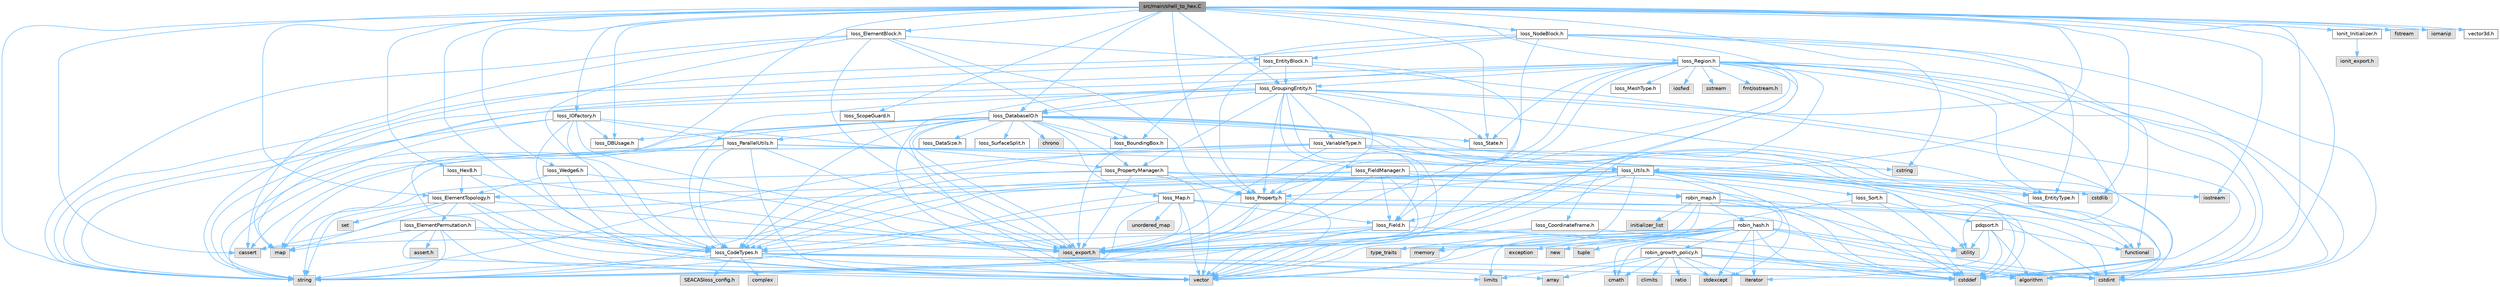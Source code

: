 digraph "src/main/shell_to_hex.C"
{
 // INTERACTIVE_SVG=YES
 // LATEX_PDF_SIZE
  bgcolor="transparent";
  edge [fontname=Helvetica,fontsize=10,labelfontname=Helvetica,labelfontsize=10];
  node [fontname=Helvetica,fontsize=10,shape=box,height=0.2,width=0.4];
  Node1 [id="Node000001",label="src/main/shell_to_hex.C",height=0.2,width=0.4,color="gray40", fillcolor="grey60", style="filled", fontcolor="black",tooltip=" "];
  Node1 -> Node2 [id="edge1_Node000001_Node000002",color="steelblue1",style="solid",tooltip=" "];
  Node2 [id="Node000002",label="Ioss_CodeTypes.h",height=0.2,width=0.4,color="grey40", fillcolor="white", style="filled",URL="$Ioss__CodeTypes_8h.html",tooltip=" "];
  Node2 -> Node3 [id="edge2_Node000002_Node000003",color="steelblue1",style="solid",tooltip=" "];
  Node3 [id="Node000003",label="array",height=0.2,width=0.4,color="grey60", fillcolor="#E0E0E0", style="filled",tooltip=" "];
  Node2 -> Node4 [id="edge3_Node000002_Node000004",color="steelblue1",style="solid",tooltip=" "];
  Node4 [id="Node000004",label="cstddef",height=0.2,width=0.4,color="grey60", fillcolor="#E0E0E0", style="filled",tooltip=" "];
  Node2 -> Node5 [id="edge4_Node000002_Node000005",color="steelblue1",style="solid",tooltip=" "];
  Node5 [id="Node000005",label="cstdint",height=0.2,width=0.4,color="grey60", fillcolor="#E0E0E0", style="filled",tooltip=" "];
  Node2 -> Node6 [id="edge5_Node000002_Node000006",color="steelblue1",style="solid",tooltip=" "];
  Node6 [id="Node000006",label="string",height=0.2,width=0.4,color="grey60", fillcolor="#E0E0E0", style="filled",tooltip=" "];
  Node2 -> Node7 [id="edge6_Node000002_Node000007",color="steelblue1",style="solid",tooltip=" "];
  Node7 [id="Node000007",label="vector",height=0.2,width=0.4,color="grey60", fillcolor="#E0E0E0", style="filled",tooltip=" "];
  Node2 -> Node8 [id="edge7_Node000002_Node000008",color="steelblue1",style="solid",tooltip=" "];
  Node8 [id="Node000008",label="SEACASIoss_config.h",height=0.2,width=0.4,color="grey60", fillcolor="#E0E0E0", style="filled",tooltip=" "];
  Node2 -> Node9 [id="edge8_Node000002_Node000009",color="steelblue1",style="solid",tooltip=" "];
  Node9 [id="Node000009",label="complex",height=0.2,width=0.4,color="grey60", fillcolor="#E0E0E0", style="filled",tooltip=" "];
  Node1 -> Node10 [id="edge9_Node000001_Node000010",color="steelblue1",style="solid",tooltip=" "];
  Node10 [id="Node000010",label="Ionit_Initializer.h",height=0.2,width=0.4,color="grey40", fillcolor="white", style="filled",URL="$Ionit__Initializer_8h.html",tooltip=" "];
  Node10 -> Node11 [id="edge10_Node000010_Node000011",color="steelblue1",style="solid",tooltip=" "];
  Node11 [id="Node000011",label="ionit_export.h",height=0.2,width=0.4,color="grey60", fillcolor="#E0E0E0", style="filled",tooltip=" "];
  Node1 -> Node12 [id="edge11_Node000001_Node000012",color="steelblue1",style="solid",tooltip=" "];
  Node12 [id="Node000012",label="Ioss_Hex8.h",height=0.2,width=0.4,color="grey40", fillcolor="white", style="filled",URL="$Ioss__Hex8_8h.html",tooltip=" "];
  Node12 -> Node13 [id="edge12_Node000012_Node000013",color="steelblue1",style="solid",tooltip=" "];
  Node13 [id="Node000013",label="ioss_export.h",height=0.2,width=0.4,color="grey60", fillcolor="#E0E0E0", style="filled",tooltip=" "];
  Node12 -> Node2 [id="edge13_Node000012_Node000002",color="steelblue1",style="solid",tooltip=" "];
  Node12 -> Node14 [id="edge14_Node000012_Node000014",color="steelblue1",style="solid",tooltip=" "];
  Node14 [id="Node000014",label="Ioss_ElementTopology.h",height=0.2,width=0.4,color="grey40", fillcolor="white", style="filled",URL="$Ioss__ElementTopology_8h.html",tooltip=" "];
  Node14 -> Node13 [id="edge15_Node000014_Node000013",color="steelblue1",style="solid",tooltip=" "];
  Node14 -> Node2 [id="edge16_Node000014_Node000002",color="steelblue1",style="solid",tooltip=" "];
  Node14 -> Node15 [id="edge17_Node000014_Node000015",color="steelblue1",style="solid",tooltip=" "];
  Node15 [id="Node000015",label="Ioss_ElementPermutation.h",height=0.2,width=0.4,color="grey40", fillcolor="white", style="filled",URL="$Ioss__ElementPermutation_8h.html",tooltip=" "];
  Node15 -> Node13 [id="edge18_Node000015_Node000013",color="steelblue1",style="solid",tooltip=" "];
  Node15 -> Node2 [id="edge19_Node000015_Node000002",color="steelblue1",style="solid",tooltip=" "];
  Node15 -> Node16 [id="edge20_Node000015_Node000016",color="steelblue1",style="solid",tooltip=" "];
  Node16 [id="Node000016",label="assert.h",height=0.2,width=0.4,color="grey60", fillcolor="#E0E0E0", style="filled",tooltip=" "];
  Node15 -> Node17 [id="edge21_Node000015_Node000017",color="steelblue1",style="solid",tooltip=" "];
  Node17 [id="Node000017",label="limits",height=0.2,width=0.4,color="grey60", fillcolor="#E0E0E0", style="filled",tooltip=" "];
  Node15 -> Node18 [id="edge22_Node000015_Node000018",color="steelblue1",style="solid",tooltip=" "];
  Node18 [id="Node000018",label="map",height=0.2,width=0.4,color="grey60", fillcolor="#E0E0E0", style="filled",tooltip=" "];
  Node15 -> Node6 [id="edge23_Node000015_Node000006",color="steelblue1",style="solid",tooltip=" "];
  Node15 -> Node7 [id="edge24_Node000015_Node000007",color="steelblue1",style="solid",tooltip=" "];
  Node14 -> Node18 [id="edge25_Node000014_Node000018",color="steelblue1",style="solid",tooltip=" "];
  Node14 -> Node19 [id="edge26_Node000014_Node000019",color="steelblue1",style="solid",tooltip=" "];
  Node19 [id="Node000019",label="set",height=0.2,width=0.4,color="grey60", fillcolor="#E0E0E0", style="filled",tooltip=" "];
  Node14 -> Node6 [id="edge27_Node000014_Node000006",color="steelblue1",style="solid",tooltip=" "];
  Node14 -> Node7 [id="edge28_Node000014_Node000007",color="steelblue1",style="solid",tooltip=" "];
  Node1 -> Node20 [id="edge29_Node000001_Node000020",color="steelblue1",style="solid",tooltip=" "];
  Node20 [id="Node000020",label="Ioss_Wedge6.h",height=0.2,width=0.4,color="grey40", fillcolor="white", style="filled",URL="$Ioss__Wedge6_8h.html",tooltip=" "];
  Node20 -> Node13 [id="edge30_Node000020_Node000013",color="steelblue1",style="solid",tooltip=" "];
  Node20 -> Node2 [id="edge31_Node000020_Node000002",color="steelblue1",style="solid",tooltip=" "];
  Node20 -> Node14 [id="edge32_Node000020_Node000014",color="steelblue1",style="solid",tooltip=" "];
  Node1 -> Node21 [id="edge33_Node000001_Node000021",color="steelblue1",style="solid",tooltip=" "];
  Node21 [id="Node000021",label="algorithm",height=0.2,width=0.4,color="grey60", fillcolor="#E0E0E0", style="filled",tooltip=" "];
  Node1 -> Node22 [id="edge34_Node000001_Node000022",color="steelblue1",style="solid",tooltip=" "];
  Node22 [id="Node000022",label="cassert",height=0.2,width=0.4,color="grey60", fillcolor="#E0E0E0", style="filled",tooltip=" "];
  Node1 -> Node4 [id="edge35_Node000001_Node000004",color="steelblue1",style="solid",tooltip=" "];
  Node1 -> Node23 [id="edge36_Node000001_Node000023",color="steelblue1",style="solid",tooltip=" "];
  Node23 [id="Node000023",label="cstdlib",height=0.2,width=0.4,color="grey60", fillcolor="#E0E0E0", style="filled",tooltip=" "];
  Node1 -> Node24 [id="edge37_Node000001_Node000024",color="steelblue1",style="solid",tooltip=" "];
  Node24 [id="Node000024",label="cstring",height=0.2,width=0.4,color="grey60", fillcolor="#E0E0E0", style="filled",tooltip=" "];
  Node1 -> Node25 [id="edge38_Node000001_Node000025",color="steelblue1",style="solid",tooltip=" "];
  Node25 [id="Node000025",label="fstream",height=0.2,width=0.4,color="grey60", fillcolor="#E0E0E0", style="filled",tooltip=" "];
  Node1 -> Node26 [id="edge39_Node000001_Node000026",color="steelblue1",style="solid",tooltip=" "];
  Node26 [id="Node000026",label="iomanip",height=0.2,width=0.4,color="grey60", fillcolor="#E0E0E0", style="filled",tooltip=" "];
  Node1 -> Node27 [id="edge40_Node000001_Node000027",color="steelblue1",style="solid",tooltip=" "];
  Node27 [id="Node000027",label="iostream",height=0.2,width=0.4,color="grey60", fillcolor="#E0E0E0", style="filled",tooltip=" "];
  Node1 -> Node6 [id="edge41_Node000001_Node000006",color="steelblue1",style="solid",tooltip=" "];
  Node1 -> Node7 [id="edge42_Node000001_Node000007",color="steelblue1",style="solid",tooltip=" "];
  Node1 -> Node28 [id="edge43_Node000001_Node000028",color="steelblue1",style="solid",tooltip=" "];
  Node28 [id="Node000028",label="Ioss_DBUsage.h",height=0.2,width=0.4,color="grey40", fillcolor="white", style="filled",URL="$Ioss__DBUsage_8h.html",tooltip=" "];
  Node1 -> Node29 [id="edge44_Node000001_Node000029",color="steelblue1",style="solid",tooltip=" "];
  Node29 [id="Node000029",label="Ioss_DatabaseIO.h",height=0.2,width=0.4,color="grey40", fillcolor="white", style="filled",URL="$Ioss__DatabaseIO_8h.html",tooltip=" "];
  Node29 -> Node13 [id="edge45_Node000029_Node000013",color="steelblue1",style="solid",tooltip=" "];
  Node29 -> Node30 [id="edge46_Node000029_Node000030",color="steelblue1",style="solid",tooltip=" "];
  Node30 [id="Node000030",label="Ioss_BoundingBox.h",height=0.2,width=0.4,color="grey40", fillcolor="white", style="filled",URL="$Ioss__BoundingBox_8h.html",tooltip=" "];
  Node30 -> Node13 [id="edge47_Node000030_Node000013",color="steelblue1",style="solid",tooltip=" "];
  Node29 -> Node2 [id="edge48_Node000029_Node000002",color="steelblue1",style="solid",tooltip=" "];
  Node29 -> Node28 [id="edge49_Node000029_Node000028",color="steelblue1",style="solid",tooltip=" "];
  Node29 -> Node31 [id="edge50_Node000029_Node000031",color="steelblue1",style="solid",tooltip=" "];
  Node31 [id="Node000031",label="Ioss_DataSize.h",height=0.2,width=0.4,color="grey40", fillcolor="white", style="filled",URL="$Ioss__DataSize_8h.html",tooltip=" "];
  Node29 -> Node32 [id="edge51_Node000029_Node000032",color="steelblue1",style="solid",tooltip=" "];
  Node32 [id="Node000032",label="Ioss_EntityType.h",height=0.2,width=0.4,color="grey40", fillcolor="white", style="filled",URL="$Ioss__EntityType_8h.html",tooltip=" "];
  Node29 -> Node33 [id="edge52_Node000029_Node000033",color="steelblue1",style="solid",tooltip=" "];
  Node33 [id="Node000033",label="Ioss_Map.h",height=0.2,width=0.4,color="grey40", fillcolor="white", style="filled",URL="$Ioss__Map_8h.html",tooltip=" "];
  Node33 -> Node13 [id="edge53_Node000033_Node000013",color="steelblue1",style="solid",tooltip=" "];
  Node33 -> Node2 [id="edge54_Node000033_Node000002",color="steelblue1",style="solid",tooltip=" "];
  Node33 -> Node34 [id="edge55_Node000033_Node000034",color="steelblue1",style="solid",tooltip=" "];
  Node34 [id="Node000034",label="Ioss_Field.h",height=0.2,width=0.4,color="grey40", fillcolor="white", style="filled",URL="$Ioss__Field_8h.html",tooltip=" "];
  Node34 -> Node13 [id="edge56_Node000034_Node000013",color="steelblue1",style="solid",tooltip=" "];
  Node34 -> Node2 [id="edge57_Node000034_Node000002",color="steelblue1",style="solid",tooltip=" "];
  Node34 -> Node4 [id="edge58_Node000034_Node000004",color="steelblue1",style="solid",tooltip=" "];
  Node34 -> Node6 [id="edge59_Node000034_Node000006",color="steelblue1",style="solid",tooltip=" "];
  Node34 -> Node7 [id="edge60_Node000034_Node000007",color="steelblue1",style="solid",tooltip=" "];
  Node33 -> Node4 [id="edge61_Node000033_Node000004",color="steelblue1",style="solid",tooltip=" "];
  Node33 -> Node5 [id="edge62_Node000033_Node000005",color="steelblue1",style="solid",tooltip=" "];
  Node33 -> Node6 [id="edge63_Node000033_Node000006",color="steelblue1",style="solid",tooltip=" "];
  Node33 -> Node7 [id="edge64_Node000033_Node000007",color="steelblue1",style="solid",tooltip=" "];
  Node33 -> Node35 [id="edge65_Node000033_Node000035",color="steelblue1",style="solid",tooltip=" "];
  Node35 [id="Node000035",label="unordered_map",height=0.2,width=0.4,color="grey60", fillcolor="#E0E0E0", style="filled",tooltip=" "];
  Node29 -> Node36 [id="edge66_Node000029_Node000036",color="steelblue1",style="solid",tooltip=" "];
  Node36 [id="Node000036",label="Ioss_ParallelUtils.h",height=0.2,width=0.4,color="grey40", fillcolor="white", style="filled",URL="$Ioss__ParallelUtils_8h.html",tooltip=" "];
  Node36 -> Node13 [id="edge67_Node000036_Node000013",color="steelblue1",style="solid",tooltip=" "];
  Node36 -> Node2 [id="edge68_Node000036_Node000002",color="steelblue1",style="solid",tooltip=" "];
  Node36 -> Node37 [id="edge69_Node000036_Node000037",color="steelblue1",style="solid",tooltip=" "];
  Node37 [id="Node000037",label="Ioss_Utils.h",height=0.2,width=0.4,color="grey40", fillcolor="white", style="filled",URL="$Ioss__Utils_8h.html",tooltip=" "];
  Node37 -> Node13 [id="edge70_Node000037_Node000013",color="steelblue1",style="solid",tooltip=" "];
  Node37 -> Node2 [id="edge71_Node000037_Node000002",color="steelblue1",style="solid",tooltip=" "];
  Node37 -> Node14 [id="edge72_Node000037_Node000014",color="steelblue1",style="solid",tooltip=" "];
  Node37 -> Node32 [id="edge73_Node000037_Node000032",color="steelblue1",style="solid",tooltip=" "];
  Node37 -> Node34 [id="edge74_Node000037_Node000034",color="steelblue1",style="solid",tooltip=" "];
  Node37 -> Node38 [id="edge75_Node000037_Node000038",color="steelblue1",style="solid",tooltip=" "];
  Node38 [id="Node000038",label="Ioss_Property.h",height=0.2,width=0.4,color="grey40", fillcolor="white", style="filled",URL="$Ioss__Property_8h.html",tooltip=" "];
  Node38 -> Node13 [id="edge76_Node000038_Node000013",color="steelblue1",style="solid",tooltip=" "];
  Node38 -> Node5 [id="edge77_Node000038_Node000005",color="steelblue1",style="solid",tooltip=" "];
  Node38 -> Node6 [id="edge78_Node000038_Node000006",color="steelblue1",style="solid",tooltip=" "];
  Node38 -> Node7 [id="edge79_Node000038_Node000007",color="steelblue1",style="solid",tooltip=" "];
  Node37 -> Node39 [id="edge80_Node000037_Node000039",color="steelblue1",style="solid",tooltip=" "];
  Node39 [id="Node000039",label="Ioss_Sort.h",height=0.2,width=0.4,color="grey40", fillcolor="white", style="filled",URL="$Ioss__Sort_8h.html",tooltip=" "];
  Node39 -> Node40 [id="edge81_Node000039_Node000040",color="steelblue1",style="solid",tooltip=" "];
  Node40 [id="Node000040",label="pdqsort.h",height=0.2,width=0.4,color="grey40", fillcolor="white", style="filled",URL="$pdqsort_8h.html",tooltip=" "];
  Node40 -> Node21 [id="edge82_Node000040_Node000021",color="steelblue1",style="solid",tooltip=" "];
  Node40 -> Node4 [id="edge83_Node000040_Node000004",color="steelblue1",style="solid",tooltip=" "];
  Node40 -> Node41 [id="edge84_Node000040_Node000041",color="steelblue1",style="solid",tooltip=" "];
  Node41 [id="Node000041",label="functional",height=0.2,width=0.4,color="grey60", fillcolor="#E0E0E0", style="filled",tooltip=" "];
  Node40 -> Node42 [id="edge85_Node000040_Node000042",color="steelblue1",style="solid",tooltip=" "];
  Node42 [id="Node000042",label="iterator",height=0.2,width=0.4,color="grey60", fillcolor="#E0E0E0", style="filled",tooltip=" "];
  Node40 -> Node43 [id="edge86_Node000040_Node000043",color="steelblue1",style="solid",tooltip=" "];
  Node43 [id="Node000043",label="utility",height=0.2,width=0.4,color="grey60", fillcolor="#E0E0E0", style="filled",tooltip=" "];
  Node39 -> Node4 [id="edge87_Node000039_Node000004",color="steelblue1",style="solid",tooltip=" "];
  Node39 -> Node7 [id="edge88_Node000039_Node000007",color="steelblue1",style="solid",tooltip=" "];
  Node37 -> Node21 [id="edge89_Node000037_Node000021",color="steelblue1",style="solid",tooltip=" "];
  Node37 -> Node22 [id="edge90_Node000037_Node000022",color="steelblue1",style="solid",tooltip=" "];
  Node37 -> Node44 [id="edge91_Node000037_Node000044",color="steelblue1",style="solid",tooltip=" "];
  Node44 [id="Node000044",label="cmath",height=0.2,width=0.4,color="grey60", fillcolor="#E0E0E0", style="filled",tooltip=" "];
  Node37 -> Node4 [id="edge92_Node000037_Node000004",color="steelblue1",style="solid",tooltip=" "];
  Node37 -> Node5 [id="edge93_Node000037_Node000005",color="steelblue1",style="solid",tooltip=" "];
  Node37 -> Node23 [id="edge94_Node000037_Node000023",color="steelblue1",style="solid",tooltip=" "];
  Node37 -> Node27 [id="edge95_Node000037_Node000027",color="steelblue1",style="solid",tooltip=" "];
  Node37 -> Node45 [id="edge96_Node000037_Node000045",color="steelblue1",style="solid",tooltip=" "];
  Node45 [id="Node000045",label="stdexcept",height=0.2,width=0.4,color="grey60", fillcolor="#E0E0E0", style="filled",tooltip=" "];
  Node37 -> Node6 [id="edge97_Node000037_Node000006",color="steelblue1",style="solid",tooltip=" "];
  Node37 -> Node7 [id="edge98_Node000037_Node000007",color="steelblue1",style="solid",tooltip=" "];
  Node36 -> Node22 [id="edge99_Node000036_Node000022",color="steelblue1",style="solid",tooltip=" "];
  Node36 -> Node4 [id="edge100_Node000036_Node000004",color="steelblue1",style="solid",tooltip=" "];
  Node36 -> Node6 [id="edge101_Node000036_Node000006",color="steelblue1",style="solid",tooltip=" "];
  Node36 -> Node7 [id="edge102_Node000036_Node000007",color="steelblue1",style="solid",tooltip=" "];
  Node29 -> Node46 [id="edge103_Node000029_Node000046",color="steelblue1",style="solid",tooltip=" "];
  Node46 [id="Node000046",label="Ioss_PropertyManager.h",height=0.2,width=0.4,color="grey40", fillcolor="white", style="filled",URL="$Ioss__PropertyManager_8h.html",tooltip=" "];
  Node46 -> Node13 [id="edge104_Node000046_Node000013",color="steelblue1",style="solid",tooltip=" "];
  Node46 -> Node2 [id="edge105_Node000046_Node000002",color="steelblue1",style="solid",tooltip=" "];
  Node46 -> Node38 [id="edge106_Node000046_Node000038",color="steelblue1",style="solid",tooltip=" "];
  Node46 -> Node4 [id="edge107_Node000046_Node000004",color="steelblue1",style="solid",tooltip=" "];
  Node46 -> Node6 [id="edge108_Node000046_Node000006",color="steelblue1",style="solid",tooltip=" "];
  Node46 -> Node7 [id="edge109_Node000046_Node000007",color="steelblue1",style="solid",tooltip=" "];
  Node46 -> Node47 [id="edge110_Node000046_Node000047",color="steelblue1",style="solid",tooltip=" "];
  Node47 [id="Node000047",label="robin_map.h",height=0.2,width=0.4,color="grey40", fillcolor="white", style="filled",URL="$robin__map_8h.html",tooltip=" "];
  Node47 -> Node4 [id="edge111_Node000047_Node000004",color="steelblue1",style="solid",tooltip=" "];
  Node47 -> Node41 [id="edge112_Node000047_Node000041",color="steelblue1",style="solid",tooltip=" "];
  Node47 -> Node48 [id="edge113_Node000047_Node000048",color="steelblue1",style="solid",tooltip=" "];
  Node48 [id="Node000048",label="initializer_list",height=0.2,width=0.4,color="grey60", fillcolor="#E0E0E0", style="filled",tooltip=" "];
  Node47 -> Node49 [id="edge114_Node000047_Node000049",color="steelblue1",style="solid",tooltip=" "];
  Node49 [id="Node000049",label="memory",height=0.2,width=0.4,color="grey60", fillcolor="#E0E0E0", style="filled",tooltip=" "];
  Node47 -> Node50 [id="edge115_Node000047_Node000050",color="steelblue1",style="solid",tooltip=" "];
  Node50 [id="Node000050",label="type_traits",height=0.2,width=0.4,color="grey60", fillcolor="#E0E0E0", style="filled",tooltip=" "];
  Node47 -> Node43 [id="edge116_Node000047_Node000043",color="steelblue1",style="solid",tooltip=" "];
  Node47 -> Node51 [id="edge117_Node000047_Node000051",color="steelblue1",style="solid",tooltip=" "];
  Node51 [id="Node000051",label="robin_hash.h",height=0.2,width=0.4,color="grey40", fillcolor="white", style="filled",URL="$robin__hash_8h.html",tooltip=" "];
  Node51 -> Node21 [id="edge118_Node000051_Node000021",color="steelblue1",style="solid",tooltip=" "];
  Node51 -> Node22 [id="edge119_Node000051_Node000022",color="steelblue1",style="solid",tooltip=" "];
  Node51 -> Node44 [id="edge120_Node000051_Node000044",color="steelblue1",style="solid",tooltip=" "];
  Node51 -> Node4 [id="edge121_Node000051_Node000004",color="steelblue1",style="solid",tooltip=" "];
  Node51 -> Node5 [id="edge122_Node000051_Node000005",color="steelblue1",style="solid",tooltip=" "];
  Node51 -> Node52 [id="edge123_Node000051_Node000052",color="steelblue1",style="solid",tooltip=" "];
  Node52 [id="Node000052",label="exception",height=0.2,width=0.4,color="grey60", fillcolor="#E0E0E0", style="filled",tooltip=" "];
  Node51 -> Node42 [id="edge124_Node000051_Node000042",color="steelblue1",style="solid",tooltip=" "];
  Node51 -> Node17 [id="edge125_Node000051_Node000017",color="steelblue1",style="solid",tooltip=" "];
  Node51 -> Node49 [id="edge126_Node000051_Node000049",color="steelblue1",style="solid",tooltip=" "];
  Node51 -> Node53 [id="edge127_Node000051_Node000053",color="steelblue1",style="solid",tooltip=" "];
  Node53 [id="Node000053",label="new",height=0.2,width=0.4,color="grey60", fillcolor="#E0E0E0", style="filled",tooltip=" "];
  Node51 -> Node45 [id="edge128_Node000051_Node000045",color="steelblue1",style="solid",tooltip=" "];
  Node51 -> Node54 [id="edge129_Node000051_Node000054",color="steelblue1",style="solid",tooltip=" "];
  Node54 [id="Node000054",label="tuple",height=0.2,width=0.4,color="grey60", fillcolor="#E0E0E0", style="filled",tooltip=" "];
  Node51 -> Node50 [id="edge130_Node000051_Node000050",color="steelblue1",style="solid",tooltip=" "];
  Node51 -> Node43 [id="edge131_Node000051_Node000043",color="steelblue1",style="solid",tooltip=" "];
  Node51 -> Node7 [id="edge132_Node000051_Node000007",color="steelblue1",style="solid",tooltip=" "];
  Node51 -> Node55 [id="edge133_Node000051_Node000055",color="steelblue1",style="solid",tooltip=" "];
  Node55 [id="Node000055",label="robin_growth_policy.h",height=0.2,width=0.4,color="grey40", fillcolor="white", style="filled",URL="$robin__growth__policy_8h.html",tooltip=" "];
  Node55 -> Node21 [id="edge134_Node000055_Node000021",color="steelblue1",style="solid",tooltip=" "];
  Node55 -> Node3 [id="edge135_Node000055_Node000003",color="steelblue1",style="solid",tooltip=" "];
  Node55 -> Node56 [id="edge136_Node000055_Node000056",color="steelblue1",style="solid",tooltip=" "];
  Node56 [id="Node000056",label="climits",height=0.2,width=0.4,color="grey60", fillcolor="#E0E0E0", style="filled",tooltip=" "];
  Node55 -> Node44 [id="edge137_Node000055_Node000044",color="steelblue1",style="solid",tooltip=" "];
  Node55 -> Node4 [id="edge138_Node000055_Node000004",color="steelblue1",style="solid",tooltip=" "];
  Node55 -> Node5 [id="edge139_Node000055_Node000005",color="steelblue1",style="solid",tooltip=" "];
  Node55 -> Node42 [id="edge140_Node000055_Node000042",color="steelblue1",style="solid",tooltip=" "];
  Node55 -> Node17 [id="edge141_Node000055_Node000017",color="steelblue1",style="solid",tooltip=" "];
  Node55 -> Node57 [id="edge142_Node000055_Node000057",color="steelblue1",style="solid",tooltip=" "];
  Node57 [id="Node000057",label="ratio",height=0.2,width=0.4,color="grey60", fillcolor="#E0E0E0", style="filled",tooltip=" "];
  Node55 -> Node45 [id="edge143_Node000055_Node000045",color="steelblue1",style="solid",tooltip=" "];
  Node29 -> Node58 [id="edge144_Node000029_Node000058",color="steelblue1",style="solid",tooltip=" "];
  Node58 [id="Node000058",label="Ioss_State.h",height=0.2,width=0.4,color="grey40", fillcolor="white", style="filled",URL="$Ioss__State_8h.html",tooltip=" "];
  Node29 -> Node59 [id="edge145_Node000029_Node000059",color="steelblue1",style="solid",tooltip=" "];
  Node59 [id="Node000059",label="Ioss_SurfaceSplit.h",height=0.2,width=0.4,color="grey40", fillcolor="white", style="filled",URL="$Ioss__SurfaceSplit_8h.html",tooltip=" "];
  Node29 -> Node60 [id="edge146_Node000029_Node000060",color="steelblue1",style="solid",tooltip=" "];
  Node60 [id="Node000060",label="chrono",height=0.2,width=0.4,color="grey60", fillcolor="#E0E0E0", style="filled",tooltip=" "];
  Node29 -> Node4 [id="edge147_Node000029_Node000004",color="steelblue1",style="solid",tooltip=" "];
  Node29 -> Node5 [id="edge148_Node000029_Node000005",color="steelblue1",style="solid",tooltip=" "];
  Node29 -> Node18 [id="edge149_Node000029_Node000018",color="steelblue1",style="solid",tooltip=" "];
  Node29 -> Node6 [id="edge150_Node000029_Node000006",color="steelblue1",style="solid",tooltip=" "];
  Node29 -> Node43 [id="edge151_Node000029_Node000043",color="steelblue1",style="solid",tooltip=" "];
  Node29 -> Node7 [id="edge152_Node000029_Node000007",color="steelblue1",style="solid",tooltip=" "];
  Node1 -> Node61 [id="edge153_Node000001_Node000061",color="steelblue1",style="solid",tooltip=" "];
  Node61 [id="Node000061",label="Ioss_ElementBlock.h",height=0.2,width=0.4,color="grey40", fillcolor="white", style="filled",URL="$Ioss__ElementBlock_8h.html",tooltip=" "];
  Node61 -> Node13 [id="edge154_Node000061_Node000013",color="steelblue1",style="solid",tooltip=" "];
  Node61 -> Node30 [id="edge155_Node000061_Node000030",color="steelblue1",style="solid",tooltip=" "];
  Node61 -> Node2 [id="edge156_Node000061_Node000002",color="steelblue1",style="solid",tooltip=" "];
  Node61 -> Node62 [id="edge157_Node000061_Node000062",color="steelblue1",style="solid",tooltip=" "];
  Node62 [id="Node000062",label="Ioss_EntityBlock.h",height=0.2,width=0.4,color="grey40", fillcolor="white", style="filled",URL="$Ioss__EntityBlock_8h.html",tooltip=" "];
  Node62 -> Node13 [id="edge158_Node000062_Node000013",color="steelblue1",style="solid",tooltip=" "];
  Node62 -> Node63 [id="edge159_Node000062_Node000063",color="steelblue1",style="solid",tooltip=" "];
  Node63 [id="Node000063",label="Ioss_GroupingEntity.h",height=0.2,width=0.4,color="grey40", fillcolor="white", style="filled",URL="$Ioss__GroupingEntity_8h.html",tooltip=" "];
  Node63 -> Node13 [id="edge160_Node000063_Node000013",color="steelblue1",style="solid",tooltip=" "];
  Node63 -> Node2 [id="edge161_Node000063_Node000002",color="steelblue1",style="solid",tooltip=" "];
  Node63 -> Node29 [id="edge162_Node000063_Node000029",color="steelblue1",style="solid",tooltip=" "];
  Node63 -> Node32 [id="edge163_Node000063_Node000032",color="steelblue1",style="solid",tooltip=" "];
  Node63 -> Node34 [id="edge164_Node000063_Node000034",color="steelblue1",style="solid",tooltip=" "];
  Node63 -> Node64 [id="edge165_Node000063_Node000064",color="steelblue1",style="solid",tooltip=" "];
  Node64 [id="Node000064",label="Ioss_FieldManager.h",height=0.2,width=0.4,color="grey40", fillcolor="white", style="filled",URL="$Ioss__FieldManager_8h.html",tooltip=" "];
  Node64 -> Node13 [id="edge166_Node000064_Node000013",color="steelblue1",style="solid",tooltip=" "];
  Node64 -> Node2 [id="edge167_Node000064_Node000002",color="steelblue1",style="solid",tooltip=" "];
  Node64 -> Node34 [id="edge168_Node000064_Node000034",color="steelblue1",style="solid",tooltip=" "];
  Node64 -> Node4 [id="edge169_Node000064_Node000004",color="steelblue1",style="solid",tooltip=" "];
  Node64 -> Node6 [id="edge170_Node000064_Node000006",color="steelblue1",style="solid",tooltip=" "];
  Node64 -> Node7 [id="edge171_Node000064_Node000007",color="steelblue1",style="solid",tooltip=" "];
  Node64 -> Node47 [id="edge172_Node000064_Node000047",color="steelblue1",style="solid",tooltip=" "];
  Node63 -> Node38 [id="edge173_Node000063_Node000038",color="steelblue1",style="solid",tooltip=" "];
  Node63 -> Node46 [id="edge174_Node000063_Node000046",color="steelblue1",style="solid",tooltip=" "];
  Node63 -> Node58 [id="edge175_Node000063_Node000058",color="steelblue1",style="solid",tooltip=" "];
  Node63 -> Node65 [id="edge176_Node000063_Node000065",color="steelblue1",style="solid",tooltip=" "];
  Node65 [id="Node000065",label="Ioss_VariableType.h",height=0.2,width=0.4,color="grey40", fillcolor="white", style="filled",URL="$Ioss__VariableType_8h.html",tooltip=" "];
  Node65 -> Node13 [id="edge177_Node000065_Node000013",color="steelblue1",style="solid",tooltip=" "];
  Node65 -> Node2 [id="edge178_Node000065_Node000002",color="steelblue1",style="solid",tooltip=" "];
  Node65 -> Node37 [id="edge179_Node000065_Node000037",color="steelblue1",style="solid",tooltip=" "];
  Node65 -> Node24 [id="edge180_Node000065_Node000024",color="steelblue1",style="solid",tooltip=" "];
  Node65 -> Node41 [id="edge181_Node000065_Node000041",color="steelblue1",style="solid",tooltip=" "];
  Node65 -> Node18 [id="edge182_Node000065_Node000018",color="steelblue1",style="solid",tooltip=" "];
  Node65 -> Node6 [id="edge183_Node000065_Node000006",color="steelblue1",style="solid",tooltip=" "];
  Node65 -> Node7 [id="edge184_Node000065_Node000007",color="steelblue1",style="solid",tooltip=" "];
  Node63 -> Node4 [id="edge185_Node000063_Node000004",color="steelblue1",style="solid",tooltip=" "];
  Node63 -> Node5 [id="edge186_Node000063_Node000005",color="steelblue1",style="solid",tooltip=" "];
  Node63 -> Node6 [id="edge187_Node000063_Node000006",color="steelblue1",style="solid",tooltip=" "];
  Node63 -> Node7 [id="edge188_Node000063_Node000007",color="steelblue1",style="solid",tooltip=" "];
  Node62 -> Node38 [id="edge189_Node000062_Node000038",color="steelblue1",style="solid",tooltip=" "];
  Node62 -> Node4 [id="edge190_Node000062_Node000004",color="steelblue1",style="solid",tooltip=" "];
  Node62 -> Node6 [id="edge191_Node000062_Node000006",color="steelblue1",style="solid",tooltip=" "];
  Node61 -> Node38 [id="edge192_Node000061_Node000038",color="steelblue1",style="solid",tooltip=" "];
  Node61 -> Node22 [id="edge193_Node000061_Node000022",color="steelblue1",style="solid",tooltip=" "];
  Node61 -> Node6 [id="edge194_Node000061_Node000006",color="steelblue1",style="solid",tooltip=" "];
  Node1 -> Node14 [id="edge195_Node000001_Node000014",color="steelblue1",style="solid",tooltip=" "];
  Node1 -> Node63 [id="edge196_Node000001_Node000063",color="steelblue1",style="solid",tooltip=" "];
  Node1 -> Node66 [id="edge197_Node000001_Node000066",color="steelblue1",style="solid",tooltip=" "];
  Node66 [id="Node000066",label="Ioss_IOFactory.h",height=0.2,width=0.4,color="grey40", fillcolor="white", style="filled",URL="$Ioss__IOFactory_8h.html",tooltip=" "];
  Node66 -> Node13 [id="edge198_Node000066_Node000013",color="steelblue1",style="solid",tooltip=" "];
  Node66 -> Node2 [id="edge199_Node000066_Node000002",color="steelblue1",style="solid",tooltip=" "];
  Node66 -> Node6 [id="edge200_Node000066_Node000006",color="steelblue1",style="solid",tooltip=" "];
  Node66 -> Node28 [id="edge201_Node000066_Node000028",color="steelblue1",style="solid",tooltip=" "];
  Node66 -> Node36 [id="edge202_Node000066_Node000036",color="steelblue1",style="solid",tooltip=" "];
  Node66 -> Node46 [id="edge203_Node000066_Node000046",color="steelblue1",style="solid",tooltip=" "];
  Node66 -> Node18 [id="edge204_Node000066_Node000018",color="steelblue1",style="solid",tooltip=" "];
  Node66 -> Node7 [id="edge205_Node000066_Node000007",color="steelblue1",style="solid",tooltip=" "];
  Node1 -> Node67 [id="edge206_Node000001_Node000067",color="steelblue1",style="solid",tooltip=" "];
  Node67 [id="Node000067",label="Ioss_NodeBlock.h",height=0.2,width=0.4,color="grey40", fillcolor="white", style="filled",URL="$Ioss__NodeBlock_8h.html",tooltip=" "];
  Node67 -> Node13 [id="edge207_Node000067_Node000013",color="steelblue1",style="solid",tooltip=" "];
  Node67 -> Node30 [id="edge208_Node000067_Node000030",color="steelblue1",style="solid",tooltip=" "];
  Node67 -> Node62 [id="edge209_Node000067_Node000062",color="steelblue1",style="solid",tooltip=" "];
  Node67 -> Node32 [id="edge210_Node000067_Node000032",color="steelblue1",style="solid",tooltip=" "];
  Node67 -> Node38 [id="edge211_Node000067_Node000038",color="steelblue1",style="solid",tooltip=" "];
  Node67 -> Node4 [id="edge212_Node000067_Node000004",color="steelblue1",style="solid",tooltip=" "];
  Node67 -> Node5 [id="edge213_Node000067_Node000005",color="steelblue1",style="solid",tooltip=" "];
  Node67 -> Node6 [id="edge214_Node000067_Node000006",color="steelblue1",style="solid",tooltip=" "];
  Node1 -> Node38 [id="edge215_Node000001_Node000038",color="steelblue1",style="solid",tooltip=" "];
  Node1 -> Node68 [id="edge216_Node000001_Node000068",color="steelblue1",style="solid",tooltip=" "];
  Node68 [id="Node000068",label="Ioss_Region.h",height=0.2,width=0.4,color="grey40", fillcolor="white", style="filled",URL="$Ioss__Region_8h.html",tooltip=" "];
  Node68 -> Node13 [id="edge217_Node000068_Node000013",color="steelblue1",style="solid",tooltip=" "];
  Node68 -> Node69 [id="edge218_Node000068_Node000069",color="steelblue1",style="solid",tooltip=" "];
  Node69 [id="Node000069",label="Ioss_CoordinateFrame.h",height=0.2,width=0.4,color="grey40", fillcolor="white", style="filled",URL="$Ioss__CoordinateFrame_8h.html",tooltip=" "];
  Node69 -> Node13 [id="edge219_Node000069_Node000013",color="steelblue1",style="solid",tooltip=" "];
  Node69 -> Node5 [id="edge220_Node000069_Node000005",color="steelblue1",style="solid",tooltip=" "];
  Node69 -> Node7 [id="edge221_Node000069_Node000007",color="steelblue1",style="solid",tooltip=" "];
  Node68 -> Node29 [id="edge222_Node000068_Node000029",color="steelblue1",style="solid",tooltip=" "];
  Node68 -> Node32 [id="edge223_Node000068_Node000032",color="steelblue1",style="solid",tooltip=" "];
  Node68 -> Node34 [id="edge224_Node000068_Node000034",color="steelblue1",style="solid",tooltip=" "];
  Node68 -> Node63 [id="edge225_Node000068_Node000063",color="steelblue1",style="solid",tooltip=" "];
  Node68 -> Node70 [id="edge226_Node000068_Node000070",color="steelblue1",style="solid",tooltip=" "];
  Node70 [id="Node000070",label="Ioss_MeshType.h",height=0.2,width=0.4,color="grey40", fillcolor="white", style="filled",URL="$Ioss__MeshType_8h.html",tooltip=" "];
  Node68 -> Node38 [id="edge227_Node000068_Node000038",color="steelblue1",style="solid",tooltip=" "];
  Node68 -> Node58 [id="edge228_Node000068_Node000058",color="steelblue1",style="solid",tooltip=" "];
  Node68 -> Node4 [id="edge229_Node000068_Node000004",color="steelblue1",style="solid",tooltip=" "];
  Node68 -> Node5 [id="edge230_Node000068_Node000005",color="steelblue1",style="solid",tooltip=" "];
  Node68 -> Node41 [id="edge231_Node000068_Node000041",color="steelblue1",style="solid",tooltip=" "];
  Node68 -> Node71 [id="edge232_Node000068_Node000071",color="steelblue1",style="solid",tooltip=" "];
  Node71 [id="Node000071",label="iosfwd",height=0.2,width=0.4,color="grey60", fillcolor="#E0E0E0", style="filled",tooltip=" "];
  Node68 -> Node18 [id="edge233_Node000068_Node000018",color="steelblue1",style="solid",tooltip=" "];
  Node68 -> Node6 [id="edge234_Node000068_Node000006",color="steelblue1",style="solid",tooltip=" "];
  Node68 -> Node43 [id="edge235_Node000068_Node000043",color="steelblue1",style="solid",tooltip=" "];
  Node68 -> Node7 [id="edge236_Node000068_Node000007",color="steelblue1",style="solid",tooltip=" "];
  Node68 -> Node72 [id="edge237_Node000068_Node000072",color="steelblue1",style="solid",tooltip=" "];
  Node72 [id="Node000072",label="sstream",height=0.2,width=0.4,color="grey60", fillcolor="#E0E0E0", style="filled",tooltip=" "];
  Node68 -> Node73 [id="edge238_Node000068_Node000073",color="steelblue1",style="solid",tooltip=" "];
  Node73 [id="Node000073",label="fmt/ostream.h",height=0.2,width=0.4,color="grey60", fillcolor="#E0E0E0", style="filled",tooltip=" "];
  Node1 -> Node74 [id="edge239_Node000001_Node000074",color="steelblue1",style="solid",tooltip=" "];
  Node74 [id="Node000074",label="Ioss_ScopeGuard.h",height=0.2,width=0.4,color="grey40", fillcolor="white", style="filled",URL="$Ioss__ScopeGuard_8h.html",tooltip=" "];
  Node74 -> Node13 [id="edge240_Node000074_Node000013",color="steelblue1",style="solid",tooltip=" "];
  Node1 -> Node58 [id="edge241_Node000001_Node000058",color="steelblue1",style="solid",tooltip=" "];
  Node1 -> Node37 [id="edge242_Node000001_Node000037",color="steelblue1",style="solid",tooltip=" "];
  Node1 -> Node75 [id="edge243_Node000001_Node000075",color="steelblue1",style="solid",tooltip=" "];
  Node75 [id="Node000075",label="vector3d.h",height=0.2,width=0.4,color="grey40", fillcolor="white", style="filled",URL="$vector3d_8h.html",tooltip=" "];
}
